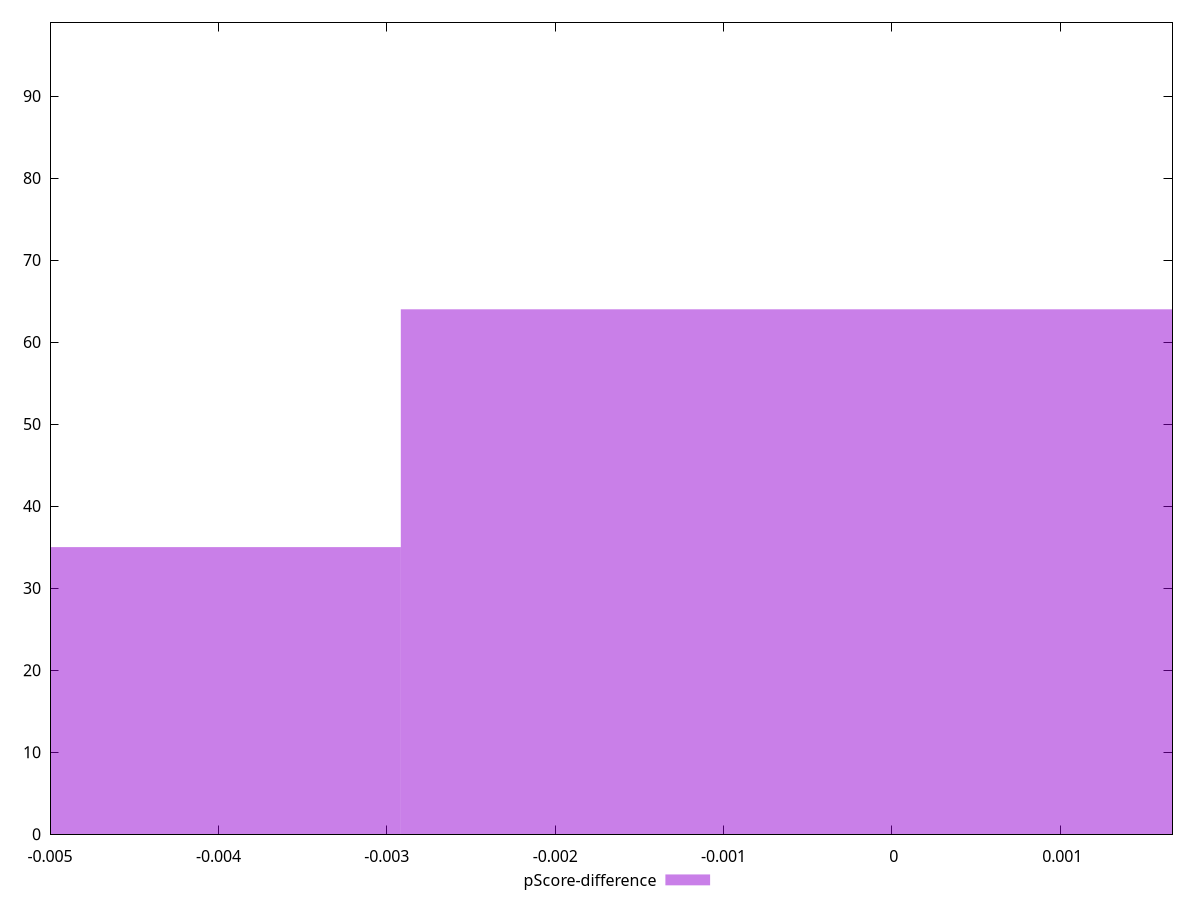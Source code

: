 reset

$pScoreDifference <<EOF
-0.005832987615883169 35
0 64
EOF

set key outside below
set boxwidth 0.005832987615883169
set xrange [-0.0050000000000000044:0.0016666666666667052]
set yrange [0:99]
set trange [0:99]
set style fill transparent solid 0.5 noborder
set terminal svg size 640, 490 enhanced background rgb 'white'
set output "report/report_00029_2021-02-24T13-36-40.390Z/unminified-javascript/samples/card/pScore-difference/histogram.svg"

plot $pScoreDifference title "pScore-difference" with boxes

reset
